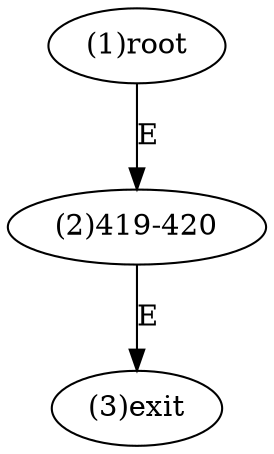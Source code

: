 digraph "" { 
1[ label="(1)root"];
2[ label="(2)419-420"];
3[ label="(3)exit"];
1->2[ label="E"];
2->3[ label="E"];
}